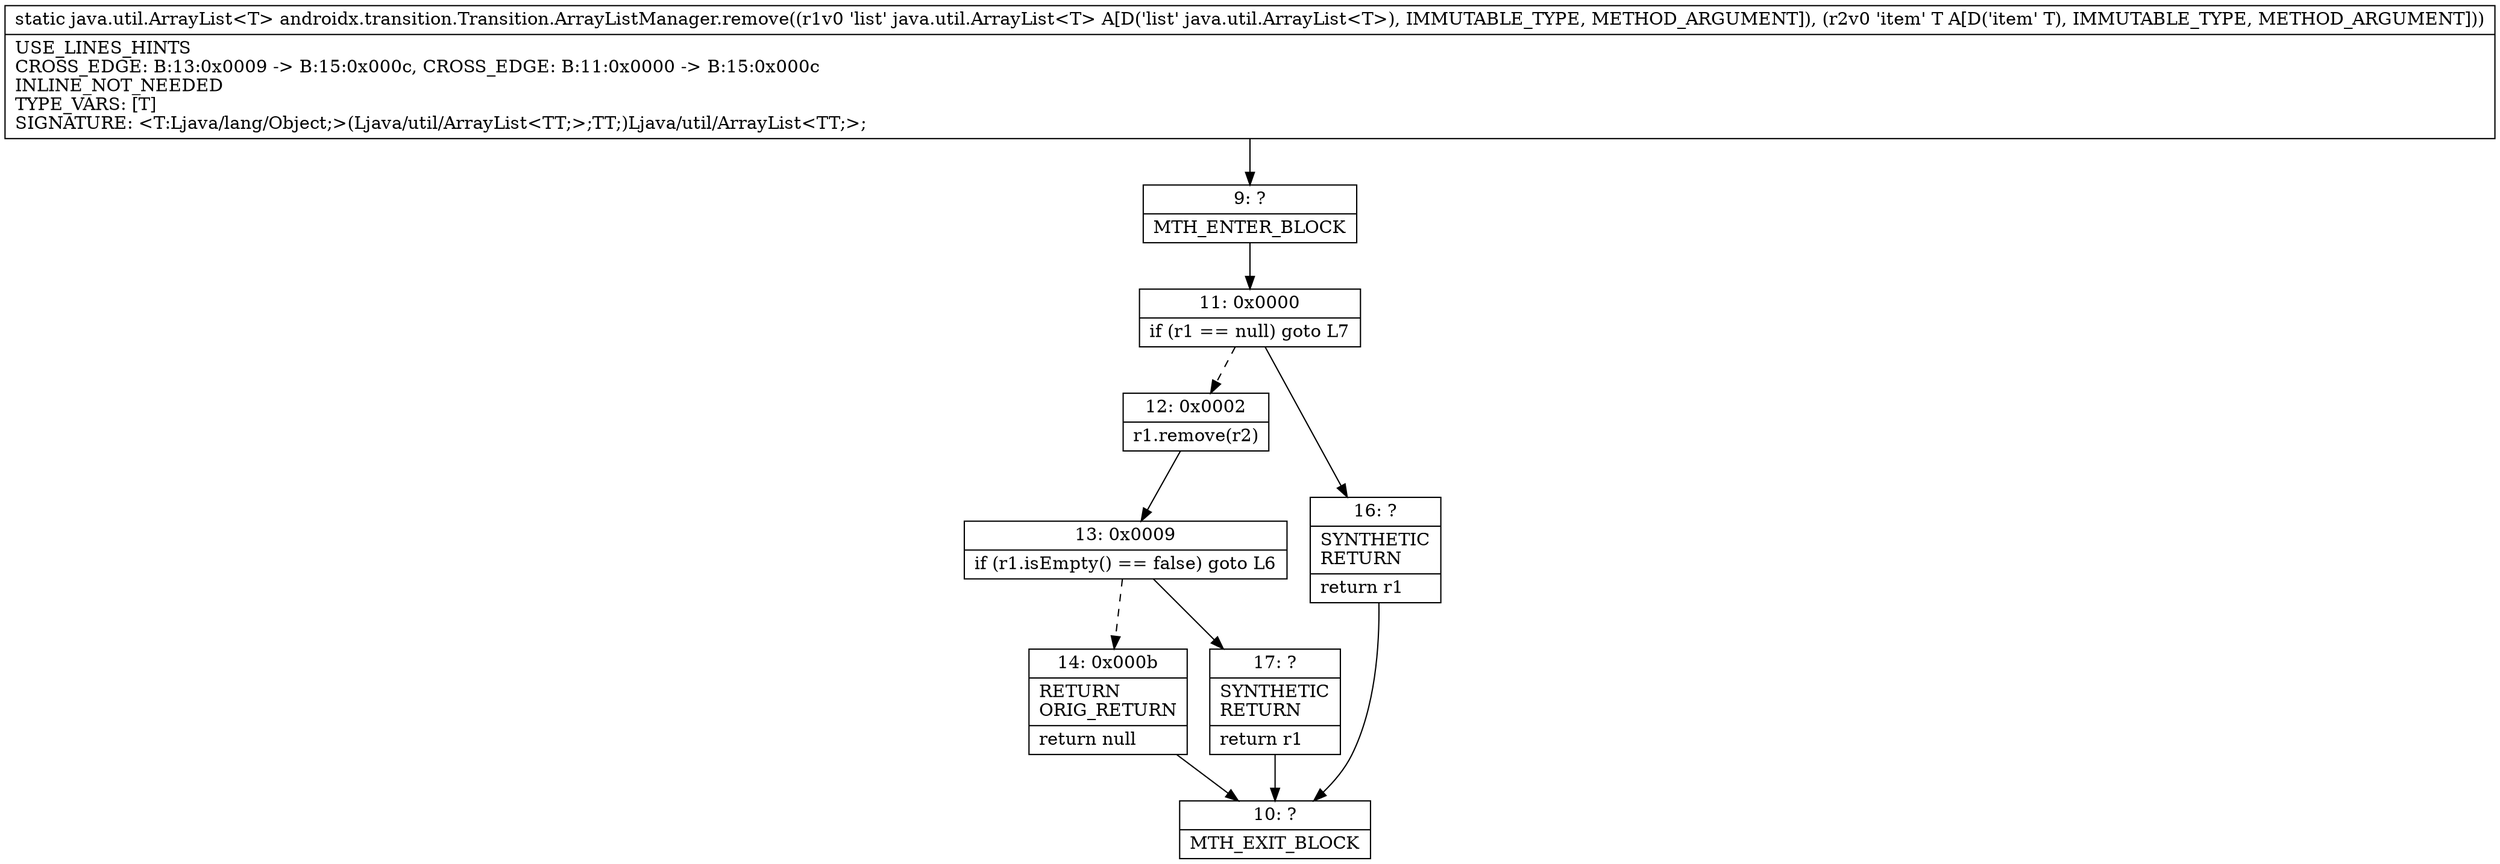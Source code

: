 digraph "CFG forandroidx.transition.Transition.ArrayListManager.remove(Ljava\/util\/ArrayList;Ljava\/lang\/Object;)Ljava\/util\/ArrayList;" {
Node_9 [shape=record,label="{9\:\ ?|MTH_ENTER_BLOCK\l}"];
Node_11 [shape=record,label="{11\:\ 0x0000|if (r1 == null) goto L7\l}"];
Node_12 [shape=record,label="{12\:\ 0x0002|r1.remove(r2)\l}"];
Node_13 [shape=record,label="{13\:\ 0x0009|if (r1.isEmpty() == false) goto L6\l}"];
Node_14 [shape=record,label="{14\:\ 0x000b|RETURN\lORIG_RETURN\l|return null\l}"];
Node_10 [shape=record,label="{10\:\ ?|MTH_EXIT_BLOCK\l}"];
Node_17 [shape=record,label="{17\:\ ?|SYNTHETIC\lRETURN\l|return r1\l}"];
Node_16 [shape=record,label="{16\:\ ?|SYNTHETIC\lRETURN\l|return r1\l}"];
MethodNode[shape=record,label="{static java.util.ArrayList\<T\> androidx.transition.Transition.ArrayListManager.remove((r1v0 'list' java.util.ArrayList\<T\> A[D('list' java.util.ArrayList\<T\>), IMMUTABLE_TYPE, METHOD_ARGUMENT]), (r2v0 'item' T A[D('item' T), IMMUTABLE_TYPE, METHOD_ARGUMENT]))  | USE_LINES_HINTS\lCROSS_EDGE: B:13:0x0009 \-\> B:15:0x000c, CROSS_EDGE: B:11:0x0000 \-\> B:15:0x000c\lINLINE_NOT_NEEDED\lTYPE_VARS: [T]\lSIGNATURE: \<T:Ljava\/lang\/Object;\>(Ljava\/util\/ArrayList\<TT;\>;TT;)Ljava\/util\/ArrayList\<TT;\>;\l}"];
MethodNode -> Node_9;Node_9 -> Node_11;
Node_11 -> Node_12[style=dashed];
Node_11 -> Node_16;
Node_12 -> Node_13;
Node_13 -> Node_14[style=dashed];
Node_13 -> Node_17;
Node_14 -> Node_10;
Node_17 -> Node_10;
Node_16 -> Node_10;
}

